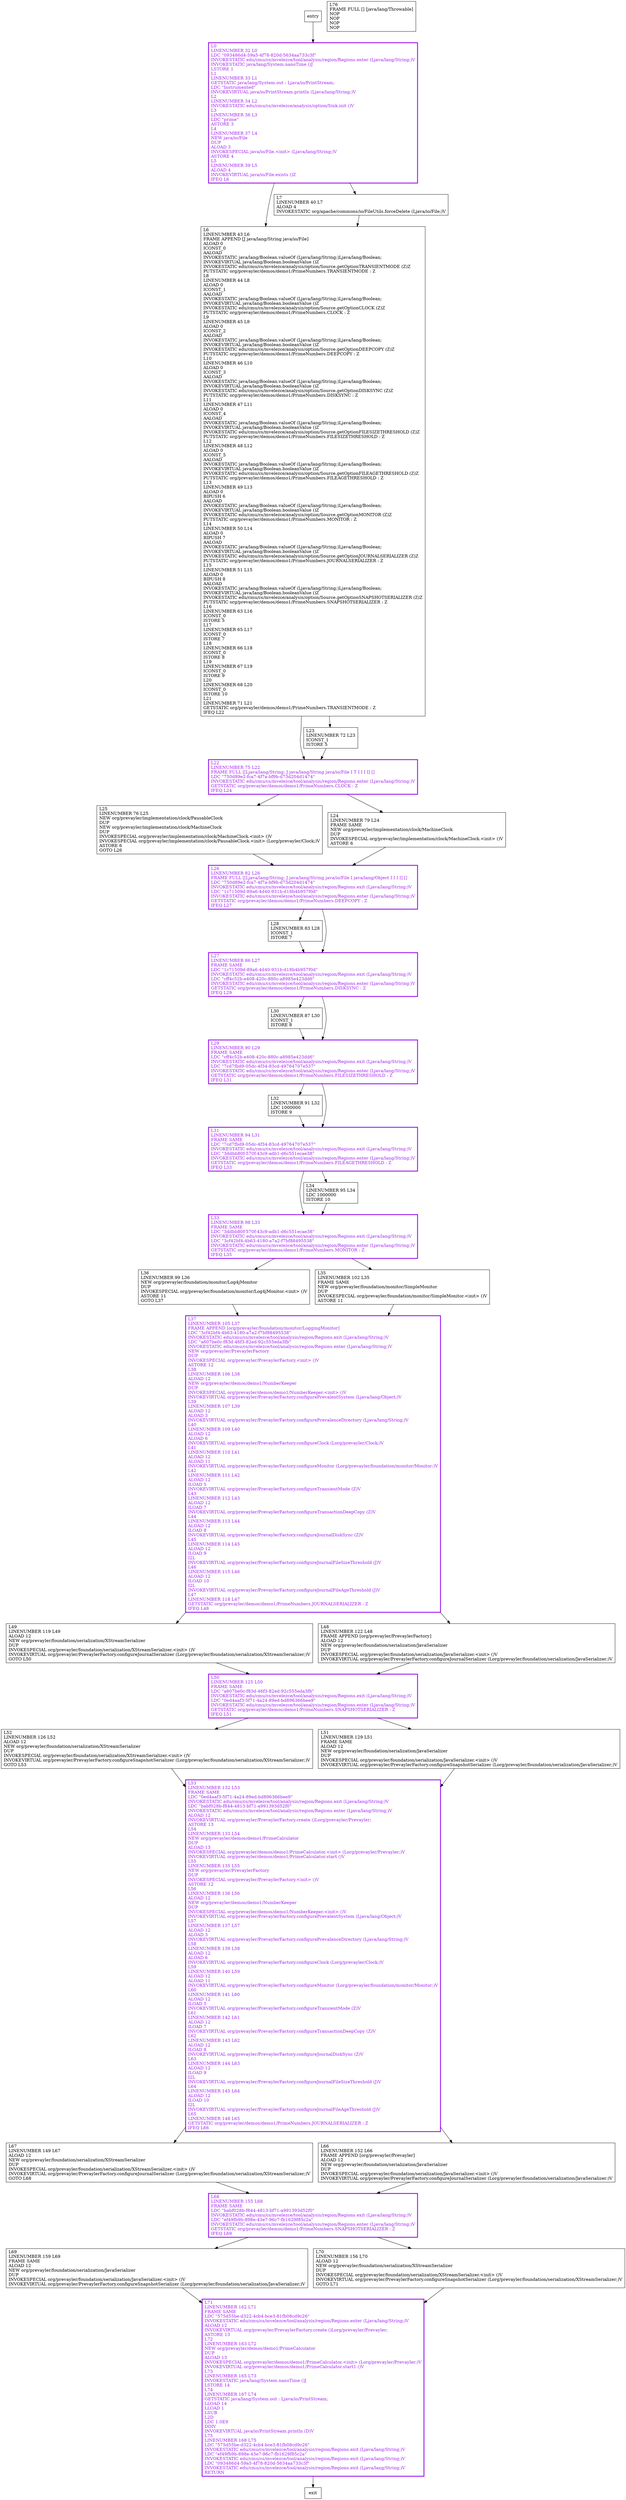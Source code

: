 digraph main {
node [shape=record];
1082697966 [label="L53\lLINENUMBER 132 L53\lFRAME SAME\lLDC \"0ed4aaf3-5f71-4a24-89ed-bd896366bee9\"\lINVOKESTATIC edu/cmu/cs/mvelezce/tool/analysis/region/Regions.exit (Ljava/lang/String;)V\lLDC \"babf028b-f844-4813-bf71-a991393d52f0\"\lINVOKESTATIC edu/cmu/cs/mvelezce/tool/analysis/region/Regions.enter (Ljava/lang/String;)V\lALOAD 12\lINVOKEVIRTUAL org/prevayler/PrevaylerFactory.create ()Lorg/prevayler/Prevayler;\lASTORE 13\lL54\lLINENUMBER 133 L54\lNEW org/prevayler/demos/demo1/PrimeCalculator\lDUP\lALOAD 13\lINVOKESPECIAL org/prevayler/demos/demo1/PrimeCalculator.\<init\> (Lorg/prevayler/Prevayler;)V\lINVOKEVIRTUAL org/prevayler/demos/demo1/PrimeCalculator.start ()V\lL55\lLINENUMBER 135 L55\lNEW org/prevayler/PrevaylerFactory\lDUP\lINVOKESPECIAL org/prevayler/PrevaylerFactory.\<init\> ()V\lASTORE 12\lL56\lLINENUMBER 136 L56\lALOAD 12\lNEW org/prevayler/demos/demo1/NumberKeeper\lDUP\lINVOKESPECIAL org/prevayler/demos/demo1/NumberKeeper.\<init\> ()V\lINVOKEVIRTUAL org/prevayler/PrevaylerFactory.configurePrevalentSystem (Ljava/lang/Object;)V\lL57\lLINENUMBER 137 L57\lALOAD 12\lALOAD 3\lINVOKEVIRTUAL org/prevayler/PrevaylerFactory.configurePrevalenceDirectory (Ljava/lang/String;)V\lL58\lLINENUMBER 139 L58\lALOAD 12\lALOAD 6\lINVOKEVIRTUAL org/prevayler/PrevaylerFactory.configureClock (Lorg/prevayler/Clock;)V\lL59\lLINENUMBER 140 L59\lALOAD 12\lALOAD 11\lINVOKEVIRTUAL org/prevayler/PrevaylerFactory.configureMonitor (Lorg/prevayler/foundation/monitor/Monitor;)V\lL60\lLINENUMBER 141 L60\lALOAD 12\lILOAD 5\lINVOKEVIRTUAL org/prevayler/PrevaylerFactory.configureTransientMode (Z)V\lL61\lLINENUMBER 142 L61\lALOAD 12\lILOAD 7\lINVOKEVIRTUAL org/prevayler/PrevaylerFactory.configureTransactionDeepCopy (Z)V\lL62\lLINENUMBER 143 L62\lALOAD 12\lILOAD 8\lINVOKEVIRTUAL org/prevayler/PrevaylerFactory.configureJournalDiskSync (Z)V\lL63\lLINENUMBER 144 L63\lALOAD 12\lILOAD 9\lI2L\lINVOKEVIRTUAL org/prevayler/PrevaylerFactory.configureJournalFileSizeThreshold (J)V\lL64\lLINENUMBER 145 L64\lALOAD 12\lILOAD 10\lI2L\lINVOKEVIRTUAL org/prevayler/PrevaylerFactory.configureJournalFileAgeThreshold (J)V\lL65\lLINENUMBER 148 L65\lGETSTATIC org/prevayler/demos/demo1/PrimeNumbers.JOURNALSERIALIZER : Z\lIFEQ L66\l"];
764669732 [label="L67\lLINENUMBER 149 L67\lALOAD 12\lNEW org/prevayler/foundation/serialization/XStreamSerializer\lDUP\lINVOKESPECIAL org/prevayler/foundation/serialization/XStreamSerializer.\<init\> ()V\lINVOKEVIRTUAL org/prevayler/PrevaylerFactory.configureJournalSerializer (Lorg/prevayler/foundation/serialization/XStreamSerializer;)V\lGOTO L68\l"];
810422321 [label="L26\lLINENUMBER 82 L26\lFRAME FULL [[Ljava/lang/String; J java/lang/String java/io/File I java/lang/Object I I I I] []\lLDC \"750d89e2-fca7-4f7a-bf9b-d73d204d1474\"\lINVOKESTATIC edu/cmu/cs/mvelezce/tool/analysis/region/Regions.exit (Ljava/lang/String;)V\lLDC \"1c71509d-89a6-4d40-931b-d18b4b957f0d\"\lINVOKESTATIC edu/cmu/cs/mvelezce/tool/analysis/region/Regions.enter (Ljava/lang/String;)V\lGETSTATIC org/prevayler/demos/demo1/PrimeNumbers.DEEPCOPY : Z\lIFEQ L27\l"];
1116117020 [label="L36\lLINENUMBER 99 L36\lNEW org/prevayler/foundation/monitor/Log4jMonitor\lDUP\lINVOKESPECIAL org/prevayler/foundation/monitor/Log4jMonitor.\<init\> ()V\lASTORE 11\lGOTO L37\l"];
1809401898 [label="L37\lLINENUMBER 105 L37\lFRAME APPEND [org/prevayler/foundation/monitor/LoggingMonitor]\lLDC \"3cf42bf4-4b63-4180-a7a2-f7bf88495538\"\lINVOKESTATIC edu/cmu/cs/mvelezce/tool/analysis/region/Regions.exit (Ljava/lang/String;)V\lLDC \"a607be0c-f83d-46f3-82ed-92c555eda3fb\"\lINVOKESTATIC edu/cmu/cs/mvelezce/tool/analysis/region/Regions.enter (Ljava/lang/String;)V\lNEW org/prevayler/PrevaylerFactory\lDUP\lINVOKESPECIAL org/prevayler/PrevaylerFactory.\<init\> ()V\lASTORE 12\lL38\lLINENUMBER 106 L38\lALOAD 12\lNEW org/prevayler/demos/demo1/NumberKeeper\lDUP\lINVOKESPECIAL org/prevayler/demos/demo1/NumberKeeper.\<init\> ()V\lINVOKEVIRTUAL org/prevayler/PrevaylerFactory.configurePrevalentSystem (Ljava/lang/Object;)V\lL39\lLINENUMBER 107 L39\lALOAD 12\lALOAD 3\lINVOKEVIRTUAL org/prevayler/PrevaylerFactory.configurePrevalenceDirectory (Ljava/lang/String;)V\lL40\lLINENUMBER 109 L40\lALOAD 12\lALOAD 6\lINVOKEVIRTUAL org/prevayler/PrevaylerFactory.configureClock (Lorg/prevayler/Clock;)V\lL41\lLINENUMBER 110 L41\lALOAD 12\lALOAD 11\lINVOKEVIRTUAL org/prevayler/PrevaylerFactory.configureMonitor (Lorg/prevayler/foundation/monitor/Monitor;)V\lL42\lLINENUMBER 111 L42\lALOAD 12\lILOAD 5\lINVOKEVIRTUAL org/prevayler/PrevaylerFactory.configureTransientMode (Z)V\lL43\lLINENUMBER 112 L43\lALOAD 12\lILOAD 7\lINVOKEVIRTUAL org/prevayler/PrevaylerFactory.configureTransactionDeepCopy (Z)V\lL44\lLINENUMBER 113 L44\lALOAD 12\lILOAD 8\lINVOKEVIRTUAL org/prevayler/PrevaylerFactory.configureJournalDiskSync (Z)V\lL45\lLINENUMBER 114 L45\lALOAD 12\lILOAD 9\lI2L\lINVOKEVIRTUAL org/prevayler/PrevaylerFactory.configureJournalFileSizeThreshold (J)V\lL46\lLINENUMBER 115 L46\lALOAD 12\lILOAD 10\lI2L\lINVOKEVIRTUAL org/prevayler/PrevaylerFactory.configureJournalFileAgeThreshold (J)V\lL47\lLINENUMBER 118 L47\lGETSTATIC org/prevayler/demos/demo1/PrimeNumbers.JOURNALSERIALIZER : Z\lIFEQ L48\l"];
1593909368 [label="L25\lLINENUMBER 76 L25\lNEW org/prevayler/implementation/clock/PausableClock\lDUP\lNEW org/prevayler/implementation/clock/MachineClock\lDUP\lINVOKESPECIAL org/prevayler/implementation/clock/MachineClock.\<init\> ()V\lINVOKESPECIAL org/prevayler/implementation/clock/PausableClock.\<init\> (Lorg/prevayler/Clock;)V\lASTORE 6\lGOTO L26\l"];
198617111 [label="L24\lLINENUMBER 79 L24\lFRAME SAME\lNEW org/prevayler/implementation/clock/MachineClock\lDUP\lINVOKESPECIAL org/prevayler/implementation/clock/MachineClock.\<init\> ()V\lASTORE 6\l"];
661978675 [label="L35\lLINENUMBER 102 L35\lFRAME SAME\lNEW org/prevayler/foundation/monitor/SimpleMonitor\lDUP\lINVOKESPECIAL org/prevayler/foundation/monitor/SimpleMonitor.\<init\> ()V\lASTORE 11\l"];
867882420 [label="L32\lLINENUMBER 91 L32\lLDC 1000000\lISTORE 9\l"];
134028194 [label="L22\lLINENUMBER 75 L22\lFRAME FULL [[Ljava/lang/String; J java/lang/String java/io/File I T I I I I] []\lLDC \"750d89e2-fca7-4f7a-bf9b-d73d204d1474\"\lINVOKESTATIC edu/cmu/cs/mvelezce/tool/analysis/region/Regions.enter (Ljava/lang/String;)V\lGETSTATIC org/prevayler/demos/demo1/PrimeNumbers.CLOCK : Z\lIFEQ L24\l"];
938561664 [label="L52\lLINENUMBER 126 L52\lALOAD 12\lNEW org/prevayler/foundation/serialization/XStreamSerializer\lDUP\lINVOKESPECIAL org/prevayler/foundation/serialization/XStreamSerializer.\<init\> ()V\lINVOKEVIRTUAL org/prevayler/PrevaylerFactory.configureSnapshotSerializer (Lorg/prevayler/foundation/serialization/XStreamSerializer;)V\lGOTO L53\l"];
590459308 [label="L76\lFRAME FULL [] [java/lang/Throwable]\lNOP\lNOP\lNOP\lNOP\l"];
948560112 [label="L49\lLINENUMBER 119 L49\lALOAD 12\lNEW org/prevayler/foundation/serialization/XStreamSerializer\lDUP\lINVOKESPECIAL org/prevayler/foundation/serialization/XStreamSerializer.\<init\> ()V\lINVOKEVIRTUAL org/prevayler/PrevaylerFactory.configureJournalSerializer (Lorg/prevayler/foundation/serialization/XStreamSerializer;)V\lGOTO L50\l"];
1081947291 [label="L66\lLINENUMBER 152 L66\lFRAME APPEND [org/prevayler/Prevayler]\lALOAD 12\lNEW org/prevayler/foundation/serialization/JavaSerializer\lDUP\lINVOKESPECIAL org/prevayler/foundation/serialization/JavaSerializer.\<init\> ()V\lINVOKEVIRTUAL org/prevayler/PrevaylerFactory.configureJournalSerializer (Lorg/prevayler/foundation/serialization/JavaSerializer;)V\l"];
1613114993 [label="L23\lLINENUMBER 72 L23\lICONST_1\lISTORE 5\l"];
1312409989 [label="L50\lLINENUMBER 125 L50\lFRAME SAME\lLDC \"a607be0c-f83d-46f3-82ed-92c555eda3fb\"\lINVOKESTATIC edu/cmu/cs/mvelezce/tool/analysis/region/Regions.exit (Ljava/lang/String;)V\lLDC \"0ed4aaf3-5f71-4a24-89ed-bd896366bee9\"\lINVOKESTATIC edu/cmu/cs/mvelezce/tool/analysis/region/Regions.enter (Ljava/lang/String;)V\lGETSTATIC org/prevayler/demos/demo1/PrimeNumbers.SNAPSHOTSERIALIZER : Z\lIFEQ L51\l"];
1862287472 [label="L51\lLINENUMBER 129 L51\lFRAME SAME\lALOAD 12\lNEW org/prevayler/foundation/serialization/JavaSerializer\lDUP\lINVOKESPECIAL org/prevayler/foundation/serialization/JavaSerializer.\<init\> ()V\lINVOKEVIRTUAL org/prevayler/PrevaylerFactory.configureSnapshotSerializer (Lorg/prevayler/foundation/serialization/JavaSerializer;)V\l"];
1339333091 [label="L6\lLINENUMBER 43 L6\lFRAME APPEND [J java/lang/String java/io/File]\lALOAD 0\lICONST_0\lAALOAD\lINVOKESTATIC java/lang/Boolean.valueOf (Ljava/lang/String;)Ljava/lang/Boolean;\lINVOKEVIRTUAL java/lang/Boolean.booleanValue ()Z\lINVOKESTATIC edu/cmu/cs/mvelezce/analysis/option/Source.getOptionTRANSIENTMODE (Z)Z\lPUTSTATIC org/prevayler/demos/demo1/PrimeNumbers.TRANSIENTMODE : Z\lL8\lLINENUMBER 44 L8\lALOAD 0\lICONST_1\lAALOAD\lINVOKESTATIC java/lang/Boolean.valueOf (Ljava/lang/String;)Ljava/lang/Boolean;\lINVOKEVIRTUAL java/lang/Boolean.booleanValue ()Z\lINVOKESTATIC edu/cmu/cs/mvelezce/analysis/option/Source.getOptionCLOCK (Z)Z\lPUTSTATIC org/prevayler/demos/demo1/PrimeNumbers.CLOCK : Z\lL9\lLINENUMBER 45 L9\lALOAD 0\lICONST_2\lAALOAD\lINVOKESTATIC java/lang/Boolean.valueOf (Ljava/lang/String;)Ljava/lang/Boolean;\lINVOKEVIRTUAL java/lang/Boolean.booleanValue ()Z\lINVOKESTATIC edu/cmu/cs/mvelezce/analysis/option/Source.getOptionDEEPCOPY (Z)Z\lPUTSTATIC org/prevayler/demos/demo1/PrimeNumbers.DEEPCOPY : Z\lL10\lLINENUMBER 46 L10\lALOAD 0\lICONST_3\lAALOAD\lINVOKESTATIC java/lang/Boolean.valueOf (Ljava/lang/String;)Ljava/lang/Boolean;\lINVOKEVIRTUAL java/lang/Boolean.booleanValue ()Z\lINVOKESTATIC edu/cmu/cs/mvelezce/analysis/option/Source.getOptionDISKSYNC (Z)Z\lPUTSTATIC org/prevayler/demos/demo1/PrimeNumbers.DISKSYNC : Z\lL11\lLINENUMBER 47 L11\lALOAD 0\lICONST_4\lAALOAD\lINVOKESTATIC java/lang/Boolean.valueOf (Ljava/lang/String;)Ljava/lang/Boolean;\lINVOKEVIRTUAL java/lang/Boolean.booleanValue ()Z\lINVOKESTATIC edu/cmu/cs/mvelezce/analysis/option/Source.getOptionFILESIZETHRESHOLD (Z)Z\lPUTSTATIC org/prevayler/demos/demo1/PrimeNumbers.FILESIZETHRESHOLD : Z\lL12\lLINENUMBER 48 L12\lALOAD 0\lICONST_5\lAALOAD\lINVOKESTATIC java/lang/Boolean.valueOf (Ljava/lang/String;)Ljava/lang/Boolean;\lINVOKEVIRTUAL java/lang/Boolean.booleanValue ()Z\lINVOKESTATIC edu/cmu/cs/mvelezce/analysis/option/Source.getOptionFILEAGETHRESHOLD (Z)Z\lPUTSTATIC org/prevayler/demos/demo1/PrimeNumbers.FILEAGETHRESHOLD : Z\lL13\lLINENUMBER 49 L13\lALOAD 0\lBIPUSH 6\lAALOAD\lINVOKESTATIC java/lang/Boolean.valueOf (Ljava/lang/String;)Ljava/lang/Boolean;\lINVOKEVIRTUAL java/lang/Boolean.booleanValue ()Z\lINVOKESTATIC edu/cmu/cs/mvelezce/analysis/option/Source.getOptionMONITOR (Z)Z\lPUTSTATIC org/prevayler/demos/demo1/PrimeNumbers.MONITOR : Z\lL14\lLINENUMBER 50 L14\lALOAD 0\lBIPUSH 7\lAALOAD\lINVOKESTATIC java/lang/Boolean.valueOf (Ljava/lang/String;)Ljava/lang/Boolean;\lINVOKEVIRTUAL java/lang/Boolean.booleanValue ()Z\lINVOKESTATIC edu/cmu/cs/mvelezce/analysis/option/Source.getOptionJOURNALSERIALIZER (Z)Z\lPUTSTATIC org/prevayler/demos/demo1/PrimeNumbers.JOURNALSERIALIZER : Z\lL15\lLINENUMBER 51 L15\lALOAD 0\lBIPUSH 8\lAALOAD\lINVOKESTATIC java/lang/Boolean.valueOf (Ljava/lang/String;)Ljava/lang/Boolean;\lINVOKEVIRTUAL java/lang/Boolean.booleanValue ()Z\lINVOKESTATIC edu/cmu/cs/mvelezce/analysis/option/Source.getOptionSNAPSHOTSERIALIZER (Z)Z\lPUTSTATIC org/prevayler/demos/demo1/PrimeNumbers.SNAPSHOTSERIALIZER : Z\lL16\lLINENUMBER 63 L16\lICONST_0\lISTORE 5\lL17\lLINENUMBER 65 L17\lICONST_0\lISTORE 7\lL18\lLINENUMBER 66 L18\lICONST_0\lISTORE 8\lL19\lLINENUMBER 67 L19\lICONST_0\lISTORE 9\lL20\lLINENUMBER 68 L20\lICONST_0\lISTORE 10\lL21\lLINENUMBER 71 L21\lGETSTATIC org/prevayler/demos/demo1/PrimeNumbers.TRANSIENTMODE : Z\lIFEQ L22\l"];
353491563 [label="L69\lLINENUMBER 159 L69\lFRAME SAME\lALOAD 12\lNEW org/prevayler/foundation/serialization/JavaSerializer\lDUP\lINVOKESPECIAL org/prevayler/foundation/serialization/JavaSerializer.\<init\> ()V\lINVOKEVIRTUAL org/prevayler/PrevaylerFactory.configureSnapshotSerializer (Lorg/prevayler/foundation/serialization/JavaSerializer;)V\l"];
1228525626 [label="L30\lLINENUMBER 87 L30\lICONST_1\lISTORE 8\l"];
282840902 [label="L68\lLINENUMBER 155 L68\lFRAME SAME\lLDC \"babf028b-f844-4813-bf71-a991393d52f0\"\lINVOKESTATIC edu/cmu/cs/mvelezce/tool/analysis/region/Regions.exit (Ljava/lang/String;)V\lLDC \"ef49fb9b-898e-43e7-96c7-fb1629f85c2a\"\lINVOKESTATIC edu/cmu/cs/mvelezce/tool/analysis/region/Regions.enter (Ljava/lang/String;)V\lGETSTATIC org/prevayler/demos/demo1/PrimeNumbers.SNAPSHOTSERIALIZER : Z\lIFEQ L69\l"];
247058377 [label="L71\lLINENUMBER 162 L71\lFRAME SAME\lLDC \"575d55be-d322-4cb4-bce3-81fb08cd9c26\"\lINVOKESTATIC edu/cmu/cs/mvelezce/tool/analysis/region/Regions.enter (Ljava/lang/String;)V\lALOAD 12\lINVOKEVIRTUAL org/prevayler/PrevaylerFactory.create ()Lorg/prevayler/Prevayler;\lASTORE 13\lL72\lLINENUMBER 163 L72\lNEW org/prevayler/demos/demo1/PrimeCalculator\lDUP\lALOAD 13\lINVOKESPECIAL org/prevayler/demos/demo1/PrimeCalculator.\<init\> (Lorg/prevayler/Prevayler;)V\lINVOKEVIRTUAL org/prevayler/demos/demo1/PrimeCalculator.start1 ()V\lL73\lLINENUMBER 165 L73\lINVOKESTATIC java/lang/System.nanoTime ()J\lLSTORE 14\lL74\lLINENUMBER 167 L74\lGETSTATIC java/lang/System.out : Ljava/io/PrintStream;\lLLOAD 14\lLLOAD 1\lLSUB\lL2D\lLDC 1.0E9\lDDIV\lINVOKEVIRTUAL java/io/PrintStream.println (D)V\lL75\lLINENUMBER 168 L75\lLDC \"575d55be-d322-4cb4-bce3-81fb08cd9c26\"\lINVOKESTATIC edu/cmu/cs/mvelezce/tool/analysis/region/Regions.exit (Ljava/lang/String;)V\lLDC \"ef49fb9b-898e-43e7-96c7-fb1629f85c2a\"\lINVOKESTATIC edu/cmu/cs/mvelezce/tool/analysis/region/Regions.exit (Ljava/lang/String;)V\lLDC \"093486d4-59a5-4f78-820d-5634aa733c3f\"\lINVOKESTATIC edu/cmu/cs/mvelezce/tool/analysis/region/Regions.exit (Ljava/lang/String;)V\lRETURN\l"];
1021439422 [label="L70\lLINENUMBER 156 L70\lALOAD 12\lNEW org/prevayler/foundation/serialization/XStreamSerializer\lDUP\lINVOKESPECIAL org/prevayler/foundation/serialization/XStreamSerializer.\<init\> ()V\lINVOKEVIRTUAL org/prevayler/PrevaylerFactory.configureSnapshotSerializer (Lorg/prevayler/foundation/serialization/XStreamSerializer;)V\lGOTO L71\l"];
1848717749 [label="L0\lLINENUMBER 32 L0\lLDC \"093486d4-59a5-4f78-820d-5634aa733c3f\"\lINVOKESTATIC edu/cmu/cs/mvelezce/tool/analysis/region/Regions.enter (Ljava/lang/String;)V\lINVOKESTATIC java/lang/System.nanoTime ()J\lLSTORE 1\lL1\lLINENUMBER 33 L1\lGETSTATIC java/lang/System.out : Ljava/io/PrintStream;\lLDC \"Instrumented\"\lINVOKEVIRTUAL java/io/PrintStream.println (Ljava/lang/String;)V\lL2\lLINENUMBER 34 L2\lINVOKESTATIC edu/cmu/cs/mvelezce/analysis/option/Sink.init ()V\lL3\lLINENUMBER 36 L3\lLDC \"prime\"\lASTORE 3\lL4\lLINENUMBER 37 L4\lNEW java/io/File\lDUP\lALOAD 3\lINVOKESPECIAL java/io/File.\<init\> (Ljava/lang/String;)V\lASTORE 4\lL5\lLINENUMBER 39 L5\lALOAD 4\lINVOKEVIRTUAL java/io/File.exists ()Z\lIFEQ L6\l"];
235208280 [label="L33\lLINENUMBER 98 L33\lFRAME SAME\lLDC \"3ddbb80f-570f-43c9-adb1-d6c551ecae38\"\lINVOKESTATIC edu/cmu/cs/mvelezce/tool/analysis/region/Regions.exit (Ljava/lang/String;)V\lLDC \"3cf42bf4-4b63-4180-a7a2-f7bf88495538\"\lINVOKESTATIC edu/cmu/cs/mvelezce/tool/analysis/region/Regions.enter (Ljava/lang/String;)V\lGETSTATIC org/prevayler/demos/demo1/PrimeNumbers.MONITOR : Z\lIFEQ L35\l"];
163272610 [label="L34\lLINENUMBER 95 L34\lLDC 1000000\lISTORE 10\l"];
1608679377 [label="L28\lLINENUMBER 83 L28\lICONST_1\lISTORE 7\l"];
2137661823 [label="L31\lLINENUMBER 94 L31\lFRAME SAME\lLDC \"7cd7fbd9-05dc-4f34-83cd-49764707e537\"\lINVOKESTATIC edu/cmu/cs/mvelezce/tool/analysis/region/Regions.exit (Ljava/lang/String;)V\lLDC \"3ddbb80f-570f-43c9-adb1-d6c551ecae38\"\lINVOKESTATIC edu/cmu/cs/mvelezce/tool/analysis/region/Regions.enter (Ljava/lang/String;)V\lGETSTATIC org/prevayler/demos/demo1/PrimeNumbers.FILEAGETHRESHOLD : Z\lIFEQ L33\l"];
154568373 [label="L29\lLINENUMBER 90 L29\lFRAME SAME\lLDC \"cff4c52b-e408-420c-880c-a8985e423dd6\"\lINVOKESTATIC edu/cmu/cs/mvelezce/tool/analysis/region/Regions.exit (Ljava/lang/String;)V\lLDC \"7cd7fbd9-05dc-4f34-83cd-49764707e537\"\lINVOKESTATIC edu/cmu/cs/mvelezce/tool/analysis/region/Regions.enter (Ljava/lang/String;)V\lGETSTATIC org/prevayler/demos/demo1/PrimeNumbers.FILESIZETHRESHOLD : Z\lIFEQ L31\l"];
1640691183 [label="L27\lLINENUMBER 86 L27\lFRAME SAME\lLDC \"1c71509d-89a6-4d40-931b-d18b4b957f0d\"\lINVOKESTATIC edu/cmu/cs/mvelezce/tool/analysis/region/Regions.exit (Ljava/lang/String;)V\lLDC \"cff4c52b-e408-420c-880c-a8985e423dd6\"\lINVOKESTATIC edu/cmu/cs/mvelezce/tool/analysis/region/Regions.enter (Ljava/lang/String;)V\lGETSTATIC org/prevayler/demos/demo1/PrimeNumbers.DISKSYNC : Z\lIFEQ L29\l"];
948700340 [label="L48\lLINENUMBER 122 L48\lFRAME APPEND [org/prevayler/PrevaylerFactory]\lALOAD 12\lNEW org/prevayler/foundation/serialization/JavaSerializer\lDUP\lINVOKESPECIAL org/prevayler/foundation/serialization/JavaSerializer.\<init\> ()V\lINVOKEVIRTUAL org/prevayler/PrevaylerFactory.configureJournalSerializer (Lorg/prevayler/foundation/serialization/JavaSerializer;)V\l"];
1872196255 [label="L7\lLINENUMBER 40 L7\lALOAD 4\lINVOKESTATIC org/apache/commons/io/FileUtils.forceDelete (Ljava/io/File;)V\l"];
entry;
exit;
1082697966 -> 764669732;
1082697966 -> 1081947291;
764669732 -> 282840902;
810422321 -> 1608679377;
810422321 -> 1640691183;
1116117020 -> 1809401898;
1809401898 -> 948560112;
1809401898 -> 948700340;
1593909368 -> 810422321;
198617111 -> 810422321;
661978675 -> 1809401898;
867882420 -> 2137661823;
134028194 -> 1593909368;
134028194 -> 198617111;
938561664 -> 1082697966;
948560112 -> 1312409989;
1081947291 -> 282840902;
1613114993 -> 134028194;
1312409989 -> 938561664;
1312409989 -> 1862287472;
1862287472 -> 1082697966;
1339333091 -> 134028194;
1339333091 -> 1613114993;
353491563 -> 247058377;
1228525626 -> 154568373;
282840902 -> 353491563;
282840902 -> 1021439422;
247058377 -> exit;
1021439422 -> 247058377;
1848717749 -> 1339333091;
1848717749 -> 1872196255;
235208280 -> 1116117020;
235208280 -> 661978675;
entry -> 1848717749;
163272610 -> 235208280;
1608679377 -> 1640691183;
2137661823 -> 235208280;
2137661823 -> 163272610;
154568373 -> 2137661823;
154568373 -> 867882420;
1640691183 -> 154568373;
1640691183 -> 1228525626;
948700340 -> 1312409989;
1872196255 -> 1339333091;
235208280[fontcolor="purple", penwidth=3, color="purple"];
1082697966[fontcolor="purple", penwidth=3, color="purple"];
2137661823[fontcolor="purple", penwidth=3, color="purple"];
810422321[fontcolor="purple", penwidth=3, color="purple"];
134028194[fontcolor="purple", penwidth=3, color="purple"];
154568373[fontcolor="purple", penwidth=3, color="purple"];
1809401898[fontcolor="purple", penwidth=3, color="purple"];
1640691183[fontcolor="purple", penwidth=3, color="purple"];
282840902[fontcolor="purple", penwidth=3, color="purple"];
247058377[fontcolor="purple", penwidth=3, color="purple"];
1312409989[fontcolor="purple", penwidth=3, color="purple"];
1848717749[fontcolor="purple", penwidth=3, color="purple"];
}

